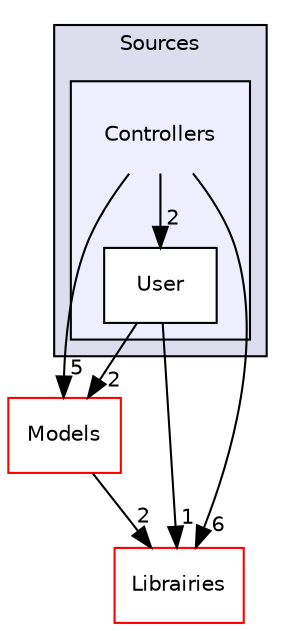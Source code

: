 digraph "/Volumes/UserData/Dev/woda-iphone/Sources/Controllers" {
  compound=true
  node [ fontsize="10", fontname="Helvetica"];
  edge [ labelfontsize="10", labelfontname="Helvetica"];
  subgraph clusterdir_937900b87e0c7a5fa01190c395fb83f7 {
    graph [ bgcolor="#ddddee", pencolor="black", label="Sources" fontname="Helvetica", fontsize="10", URL="dir_937900b87e0c7a5fa01190c395fb83f7.html"]
  subgraph clusterdir_53feabe67c6ba82acd580761c3952546 {
    graph [ bgcolor="#eeeeff", pencolor="black", label="" URL="dir_53feabe67c6ba82acd580761c3952546.html"];
    dir_53feabe67c6ba82acd580761c3952546 [shape=plaintext label="Controllers"];
    dir_cf46537c113705a42f63e095c8788188 [shape=box label="User" color="black" fillcolor="white" style="filled" URL="dir_cf46537c113705a42f63e095c8788188.html"];
  }
  }
  dir_85bcaa6c393378bb59e2d27ab4b775eb [shape=box label="Models" fillcolor="white" style="filled" color="red" URL="dir_85bcaa6c393378bb59e2d27ab4b775eb.html"];
  dir_033e8ea12b7e481dd4143fe4abc46420 [shape=box label="Librairies" fillcolor="white" style="filled" color="red" URL="dir_033e8ea12b7e481dd4143fe4abc46420.html"];
  dir_53feabe67c6ba82acd580761c3952546->dir_85bcaa6c393378bb59e2d27ab4b775eb [headlabel="5", labeldistance=1.5 headhref="dir_000001_000008.html"];
  dir_53feabe67c6ba82acd580761c3952546->dir_cf46537c113705a42f63e095c8788188 [headlabel="2", labeldistance=1.5 headhref="dir_000001_000002.html"];
  dir_53feabe67c6ba82acd580761c3952546->dir_033e8ea12b7e481dd4143fe4abc46420 [headlabel="6", labeldistance=1.5 headhref="dir_000001_000003.html"];
  dir_85bcaa6c393378bb59e2d27ab4b775eb->dir_033e8ea12b7e481dd4143fe4abc46420 [headlabel="2", labeldistance=1.5 headhref="dir_000008_000003.html"];
  dir_cf46537c113705a42f63e095c8788188->dir_85bcaa6c393378bb59e2d27ab4b775eb [headlabel="2", labeldistance=1.5 headhref="dir_000002_000008.html"];
  dir_cf46537c113705a42f63e095c8788188->dir_033e8ea12b7e481dd4143fe4abc46420 [headlabel="1", labeldistance=1.5 headhref="dir_000002_000003.html"];
}
